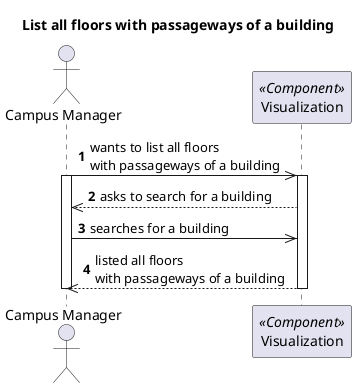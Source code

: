 @startuml Process View - Level 2 - List all floors with passageways of a building
'https://plantuml.com/sequence-diagram

autonumber

skinparam packageStyle rect

title List all floors with passageways of a building

actor "Campus Manager" as CM
participant "Visualization" as V <<Component>>

CM->> V : wants to list all floors \nwith passageways of a building

activate CM
activate V
CM<<-- V : asks to search for a building
CM->> V : searches for a building
CM<<--- V : listed all floors \nwith passageways of a building
deactivate V
deactivate CM

@enduml
